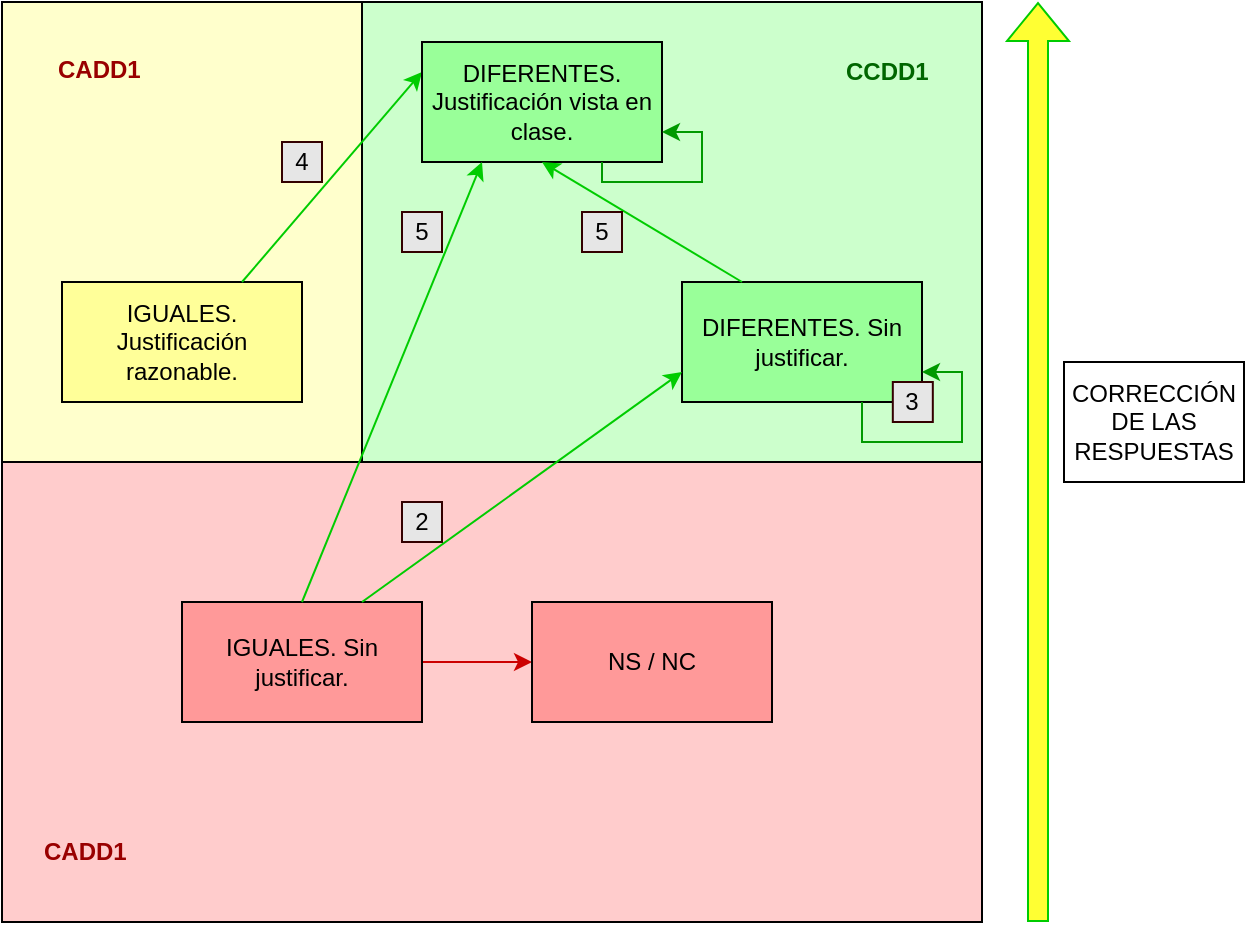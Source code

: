 <mxfile version="21.3.2" type="device">
  <diagram id="ou-2T_0K5Y9kjUkwNd9F" name="Page-1">
    <mxGraphModel dx="1050" dy="541" grid="0" gridSize="10" guides="1" tooltips="1" connect="1" arrows="1" fold="1" page="1" pageScale="1" pageWidth="850" pageHeight="1100" math="0" shadow="0">
      <root>
        <mxCell id="0" />
        <mxCell id="1" parent="0" />
        <mxCell id="oDLqHF4-OEQmuZAPJv7p-27" value="" style="rounded=0;whiteSpace=wrap;html=1;fillColor=#FFFFCC;" parent="1" vertex="1">
          <mxGeometry x="40" y="160" width="180" height="230" as="geometry" />
        </mxCell>
        <mxCell id="oDLqHF4-OEQmuZAPJv7p-26" value="" style="rounded=0;whiteSpace=wrap;html=1;fillColor=#FFCCCC;" parent="1" vertex="1">
          <mxGeometry x="40" y="390" width="490" height="230" as="geometry" />
        </mxCell>
        <mxCell id="oDLqHF4-OEQmuZAPJv7p-25" value="" style="rounded=0;whiteSpace=wrap;html=1;fillColor=#CCFFCC;" parent="1" vertex="1">
          <mxGeometry x="220" y="160" width="310" height="230" as="geometry" />
        </mxCell>
        <mxCell id="oDLqHF4-OEQmuZAPJv7p-19" style="edgeStyle=none;rounded=0;orthogonalLoop=1;jettySize=auto;html=1;entryX=0;entryY=0.5;entryDx=0;entryDy=0;strokeColor=#CC0000;exitX=1;exitY=0.5;exitDx=0;exitDy=0;" parent="1" source="oDLqHF4-OEQmuZAPJv7p-8" target="9zJ--Hxn9T8rwOIMs4iG-4" edge="1">
          <mxGeometry relative="1" as="geometry">
            <mxPoint x="280" y="361.5" as="sourcePoint" />
          </mxGeometry>
        </mxCell>
        <mxCell id="oDLqHF4-OEQmuZAPJv7p-7" value="IGUALES. Justificación razonable." style="rounded=0;whiteSpace=wrap;html=1;fillColor=#FFFF99;" parent="1" vertex="1">
          <mxGeometry x="70" y="300" width="120" height="60" as="geometry" />
        </mxCell>
        <mxCell id="oDLqHF4-OEQmuZAPJv7p-8" value="IGUALES. Sin justificar." style="rounded=0;whiteSpace=wrap;html=1;fillColor=#FF9999;" parent="1" vertex="1">
          <mxGeometry x="130" y="460" width="120" height="60" as="geometry" />
        </mxCell>
        <mxCell id="oDLqHF4-OEQmuZAPJv7p-9" value="" style="endArrow=classic;html=1;rounded=0;entryX=0;entryY=0.25;entryDx=0;entryDy=0;exitX=0.75;exitY=0;exitDx=0;exitDy=0;strokeColor=#00CC00;" parent="1" source="oDLqHF4-OEQmuZAPJv7p-7" target="9zJ--Hxn9T8rwOIMs4iG-6" edge="1">
          <mxGeometry width="50" height="50" relative="1" as="geometry">
            <mxPoint x="80" y="300" as="sourcePoint" />
            <mxPoint x="466" y="204.25" as="targetPoint" />
          </mxGeometry>
        </mxCell>
        <mxCell id="oDLqHF4-OEQmuZAPJv7p-28" value="2" style="rounded=0;whiteSpace=wrap;html=1;strokeColor=#330000;fillColor=#E6E6E6;" parent="1" vertex="1">
          <mxGeometry x="240" y="410" width="20" height="20" as="geometry" />
        </mxCell>
        <mxCell id="oDLqHF4-OEQmuZAPJv7p-30" value="4" style="rounded=0;whiteSpace=wrap;html=1;strokeColor=#330000;fillColor=#E6E6E6;" parent="1" vertex="1">
          <mxGeometry x="180" y="230" width="20" height="20" as="geometry" />
        </mxCell>
        <mxCell id="oDLqHF4-OEQmuZAPJv7p-35" value="&lt;span style=&quot;&quot; lang=&quot;ES&quot;&gt;&lt;b&gt;&lt;font color=&quot;#990000&quot;&gt;CADD1&lt;/font&gt;&lt;/b&gt;&lt;/span&gt;" style="text;whiteSpace=wrap;html=1;" parent="1" vertex="1">
          <mxGeometry x="66.0" y="180" width="41.65" height="29.18" as="geometry" />
        </mxCell>
        <mxCell id="oDLqHF4-OEQmuZAPJv7p-36" value="&lt;span style=&quot;&quot; lang=&quot;ES&quot;&gt;&lt;b&gt;&lt;font color=&quot;#006600&quot;&gt;CCDD1&lt;br&gt;&lt;/font&gt;&lt;/b&gt;&lt;/span&gt;" style="text;whiteSpace=wrap;html=1;" parent="1" vertex="1">
          <mxGeometry x="460" y="181.08" width="45.41" height="27.03" as="geometry" />
        </mxCell>
        <mxCell id="oDLqHF4-OEQmuZAPJv7p-37" value="&lt;span style=&quot;&quot; lang=&quot;ES&quot;&gt;&lt;b&gt;&lt;font color=&quot;#990000&quot;&gt;CADD1&lt;/font&gt;&lt;/b&gt;&lt;/span&gt;" style="text;whiteSpace=wrap;html=1;" parent="1" vertex="1">
          <mxGeometry x="59.17" y="570.82" width="41.65" height="29.18" as="geometry" />
        </mxCell>
        <mxCell id="oDLqHF4-OEQmuZAPJv7p-38" value="" style="shape=flexArrow;endArrow=classic;html=1;rounded=0;strokeColor=#00CC00;fontColor=#006600;fillColor=#FFFF33;" parent="1" edge="1">
          <mxGeometry width="50" height="50" relative="1" as="geometry">
            <mxPoint x="558" y="620" as="sourcePoint" />
            <mxPoint x="558" y="160" as="targetPoint" />
          </mxGeometry>
        </mxCell>
        <mxCell id="oDLqHF4-OEQmuZAPJv7p-39" value="CORRECCIÓN DE LAS RESPUESTAS" style="rounded=0;whiteSpace=wrap;html=1;rotation=0;" parent="1" vertex="1">
          <mxGeometry x="571" y="340" width="90" height="60" as="geometry" />
        </mxCell>
        <mxCell id="9zJ--Hxn9T8rwOIMs4iG-4" value="NS / NC" style="rounded=0;whiteSpace=wrap;html=1;fillColor=#FF9999;" vertex="1" parent="1">
          <mxGeometry x="305" y="460" width="120" height="60" as="geometry" />
        </mxCell>
        <mxCell id="9zJ--Hxn9T8rwOIMs4iG-5" value="DIFERENTES. Sin justificar." style="rounded=0;whiteSpace=wrap;html=1;fillColor=#99FF99;" vertex="1" parent="1">
          <mxGeometry x="380" y="300" width="120" height="60" as="geometry" />
        </mxCell>
        <mxCell id="9zJ--Hxn9T8rwOIMs4iG-6" value="DIFERENTES. Justificación vista en clase." style="rounded=0;whiteSpace=wrap;html=1;fillColor=#99FF99;" vertex="1" parent="1">
          <mxGeometry x="250" y="180" width="120" height="60" as="geometry" />
        </mxCell>
        <mxCell id="9zJ--Hxn9T8rwOIMs4iG-7" value="" style="endArrow=classic;html=1;rounded=0;entryX=0.25;entryY=1;entryDx=0;entryDy=0;exitX=0.5;exitY=0;exitDx=0;exitDy=0;strokeColor=#00CC00;" edge="1" parent="1" source="oDLqHF4-OEQmuZAPJv7p-8" target="9zJ--Hxn9T8rwOIMs4iG-6">
          <mxGeometry width="50" height="50" relative="1" as="geometry">
            <mxPoint x="200" y="382.5" as="sourcePoint" />
            <mxPoint x="290" y="277.5" as="targetPoint" />
          </mxGeometry>
        </mxCell>
        <mxCell id="9zJ--Hxn9T8rwOIMs4iG-8" value="5" style="rounded=0;whiteSpace=wrap;html=1;strokeColor=#330000;fillColor=#E6E6E6;" vertex="1" parent="1">
          <mxGeometry x="240" y="265" width="20" height="20" as="geometry" />
        </mxCell>
        <mxCell id="9zJ--Hxn9T8rwOIMs4iG-9" value="" style="endArrow=classic;html=1;rounded=0;entryX=0;entryY=0.75;entryDx=0;entryDy=0;exitX=0.75;exitY=0;exitDx=0;exitDy=0;strokeColor=#00CC00;" edge="1" parent="1" source="oDLqHF4-OEQmuZAPJv7p-8" target="9zJ--Hxn9T8rwOIMs4iG-5">
          <mxGeometry width="50" height="50" relative="1" as="geometry">
            <mxPoint x="200" y="470" as="sourcePoint" />
            <mxPoint x="290" y="250" as="targetPoint" />
          </mxGeometry>
        </mxCell>
        <mxCell id="9zJ--Hxn9T8rwOIMs4iG-12" value="" style="endArrow=classic;html=1;rounded=0;entryX=0.5;entryY=1;entryDx=0;entryDy=0;exitX=0.25;exitY=0;exitDx=0;exitDy=0;strokeColor=#00CC00;" edge="1" parent="1" source="9zJ--Hxn9T8rwOIMs4iG-5" target="9zJ--Hxn9T8rwOIMs4iG-6">
          <mxGeometry width="50" height="50" relative="1" as="geometry">
            <mxPoint x="230" y="470" as="sourcePoint" />
            <mxPoint x="390" y="355" as="targetPoint" />
          </mxGeometry>
        </mxCell>
        <mxCell id="9zJ--Hxn9T8rwOIMs4iG-13" value="5" style="rounded=0;whiteSpace=wrap;html=1;strokeColor=#330000;fillColor=#E6E6E6;" vertex="1" parent="1">
          <mxGeometry x="330" y="265" width="20" height="20" as="geometry" />
        </mxCell>
        <mxCell id="9zJ--Hxn9T8rwOIMs4iG-15" style="edgeStyle=orthogonalEdgeStyle;rounded=0;orthogonalLoop=1;jettySize=auto;html=1;exitX=0.75;exitY=1;exitDx=0;exitDy=0;entryX=1;entryY=0.75;entryDx=0;entryDy=0;fillColor=#00CC00;strokeColor=#009900;" edge="1" parent="1" source="9zJ--Hxn9T8rwOIMs4iG-5" target="9zJ--Hxn9T8rwOIMs4iG-5">
          <mxGeometry relative="1" as="geometry">
            <Array as="points">
              <mxPoint x="470" y="380" />
              <mxPoint x="520" y="380" />
              <mxPoint x="520" y="345" />
            </Array>
          </mxGeometry>
        </mxCell>
        <mxCell id="9zJ--Hxn9T8rwOIMs4iG-16" value="3" style="rounded=0;whiteSpace=wrap;html=1;strokeColor=#330000;fillColor=#E6E6E6;" vertex="1" parent="1">
          <mxGeometry x="485.41" y="350" width="20" height="20" as="geometry" />
        </mxCell>
        <mxCell id="9zJ--Hxn9T8rwOIMs4iG-18" style="edgeStyle=orthogonalEdgeStyle;rounded=0;orthogonalLoop=1;jettySize=auto;html=1;exitX=0.75;exitY=1;exitDx=0;exitDy=0;entryX=1;entryY=0.75;entryDx=0;entryDy=0;strokeColor=#009900;" edge="1" parent="1" source="9zJ--Hxn9T8rwOIMs4iG-6" target="9zJ--Hxn9T8rwOIMs4iG-6">
          <mxGeometry relative="1" as="geometry">
            <Array as="points">
              <mxPoint x="340" y="250" />
              <mxPoint x="390" y="250" />
              <mxPoint x="390" y="225" />
            </Array>
          </mxGeometry>
        </mxCell>
      </root>
    </mxGraphModel>
  </diagram>
</mxfile>
